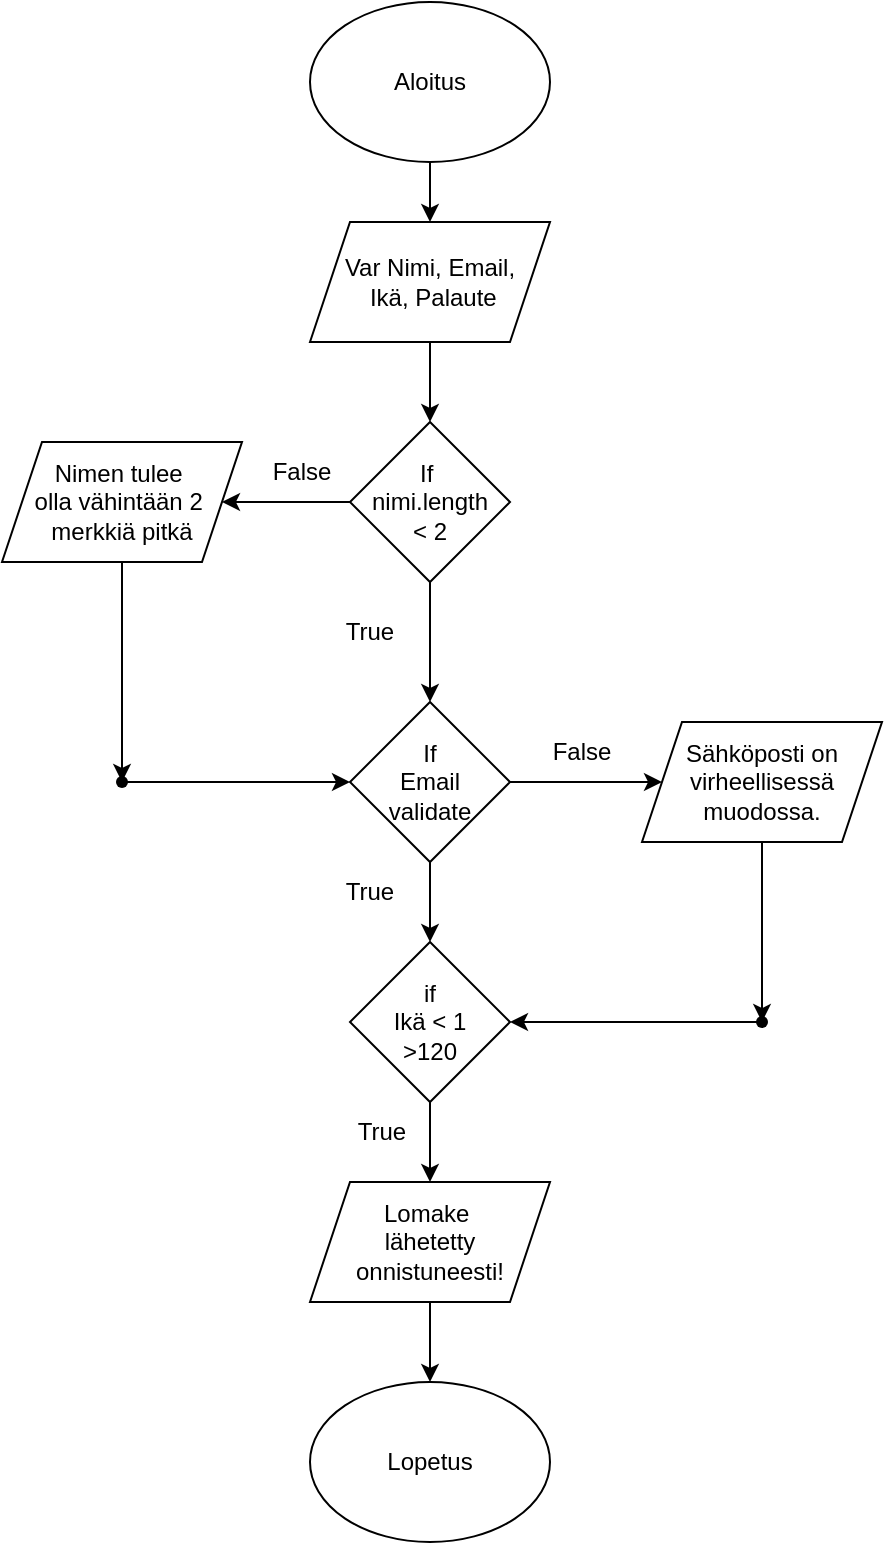 <mxfile version="24.8.4">
  <diagram name="Sivu-1" id="Iji8kA8dZhOldQ0TJbAN">
    <mxGraphModel dx="1226" dy="625" grid="1" gridSize="10" guides="1" tooltips="1" connect="1" arrows="1" fold="1" page="1" pageScale="1" pageWidth="827" pageHeight="1169" math="0" shadow="0">
      <root>
        <mxCell id="0" />
        <mxCell id="1" parent="0" />
        <mxCell id="KMMl5M-J778Q9m0ItKJa-1" value="" style="edgeStyle=orthogonalEdgeStyle;rounded=0;orthogonalLoop=1;jettySize=auto;html=1;" edge="1" parent="1" source="FBcnS01kt6vfJ8CtXOF3-1" target="FBcnS01kt6vfJ8CtXOF3-3">
          <mxGeometry relative="1" as="geometry" />
        </mxCell>
        <mxCell id="FBcnS01kt6vfJ8CtXOF3-1" value="Aloitus" style="ellipse;whiteSpace=wrap;html=1;" parent="1" vertex="1">
          <mxGeometry x="354" y="10" width="120" height="80" as="geometry" />
        </mxCell>
        <mxCell id="FBcnS01kt6vfJ8CtXOF3-2" value="Lopetus" style="ellipse;whiteSpace=wrap;html=1;" parent="1" vertex="1">
          <mxGeometry x="354" y="700" width="120" height="80" as="geometry" />
        </mxCell>
        <mxCell id="KMMl5M-J778Q9m0ItKJa-2" value="" style="edgeStyle=orthogonalEdgeStyle;rounded=0;orthogonalLoop=1;jettySize=auto;html=1;" edge="1" parent="1" source="FBcnS01kt6vfJ8CtXOF3-3" target="FBcnS01kt6vfJ8CtXOF3-10">
          <mxGeometry relative="1" as="geometry" />
        </mxCell>
        <mxCell id="FBcnS01kt6vfJ8CtXOF3-3" value="Var Nimi, Email,&lt;div&gt;&amp;nbsp;Ikä, Palaute&lt;/div&gt;" style="shape=parallelogram;perimeter=parallelogramPerimeter;whiteSpace=wrap;html=1;fixedSize=1;" parent="1" vertex="1">
          <mxGeometry x="354" y="120" width="120" height="60" as="geometry" />
        </mxCell>
        <mxCell id="FBcnS01kt6vfJ8CtXOF3-13" value="" style="edgeStyle=orthogonalEdgeStyle;rounded=0;orthogonalLoop=1;jettySize=auto;html=1;" parent="1" source="FBcnS01kt6vfJ8CtXOF3-10" target="FBcnS01kt6vfJ8CtXOF3-12" edge="1">
          <mxGeometry relative="1" as="geometry" />
        </mxCell>
        <mxCell id="KMMl5M-J778Q9m0ItKJa-6" value="" style="edgeStyle=orthogonalEdgeStyle;rounded=0;orthogonalLoop=1;jettySize=auto;html=1;" edge="1" parent="1" source="FBcnS01kt6vfJ8CtXOF3-10" target="FBcnS01kt6vfJ8CtXOF3-16">
          <mxGeometry relative="1" as="geometry" />
        </mxCell>
        <mxCell id="FBcnS01kt6vfJ8CtXOF3-10" value="If&amp;nbsp;&lt;div&gt;nimi.length&lt;/div&gt;&lt;div&gt;&amp;lt; 2&lt;/div&gt;" style="rhombus;whiteSpace=wrap;html=1;" parent="1" vertex="1">
          <mxGeometry x="374" y="220" width="80" height="80" as="geometry" />
        </mxCell>
        <mxCell id="FBcnS01kt6vfJ8CtXOF3-15" value="" style="edgeStyle=orthogonalEdgeStyle;rounded=0;orthogonalLoop=1;jettySize=auto;html=1;" parent="1" source="FBcnS01kt6vfJ8CtXOF3-12" target="FBcnS01kt6vfJ8CtXOF3-14" edge="1">
          <mxGeometry relative="1" as="geometry" />
        </mxCell>
        <mxCell id="KMMl5M-J778Q9m0ItKJa-4" value="" style="edgeStyle=orthogonalEdgeStyle;rounded=0;orthogonalLoop=1;jettySize=auto;html=1;" edge="1" parent="1" source="FBcnS01kt6vfJ8CtXOF3-12" target="FBcnS01kt6vfJ8CtXOF3-37">
          <mxGeometry relative="1" as="geometry" />
        </mxCell>
        <mxCell id="FBcnS01kt6vfJ8CtXOF3-12" value="If&lt;div&gt;Email&lt;/div&gt;&lt;div&gt;validate&lt;/div&gt;" style="rhombus;whiteSpace=wrap;html=1;" parent="1" vertex="1">
          <mxGeometry x="374" y="360" width="80" height="80" as="geometry" />
        </mxCell>
        <mxCell id="KMMl5M-J778Q9m0ItKJa-14" value="" style="edgeStyle=orthogonalEdgeStyle;rounded=0;orthogonalLoop=1;jettySize=auto;html=1;" edge="1" parent="1" source="FBcnS01kt6vfJ8CtXOF3-14" target="FBcnS01kt6vfJ8CtXOF3-31">
          <mxGeometry relative="1" as="geometry" />
        </mxCell>
        <mxCell id="FBcnS01kt6vfJ8CtXOF3-14" value="if&lt;div&gt;Ikä &amp;lt; 1&lt;/div&gt;&lt;div&gt;&amp;gt;120&lt;/div&gt;" style="rhombus;whiteSpace=wrap;html=1;" parent="1" vertex="1">
          <mxGeometry x="374" y="480" width="80" height="80" as="geometry" />
        </mxCell>
        <mxCell id="KMMl5M-J778Q9m0ItKJa-8" value="" style="edgeStyle=orthogonalEdgeStyle;rounded=0;orthogonalLoop=1;jettySize=auto;html=1;" edge="1" parent="1" source="FBcnS01kt6vfJ8CtXOF3-16" target="KMMl5M-J778Q9m0ItKJa-7">
          <mxGeometry relative="1" as="geometry" />
        </mxCell>
        <mxCell id="FBcnS01kt6vfJ8CtXOF3-16" value="Nimen tulee&amp;nbsp;&lt;div&gt;olla vähintään 2&amp;nbsp;&lt;div&gt;merkkiä pitkä&lt;/div&gt;&lt;/div&gt;" style="shape=parallelogram;perimeter=parallelogramPerimeter;whiteSpace=wrap;html=1;fixedSize=1;" parent="1" vertex="1">
          <mxGeometry x="200" y="230" width="120" height="60" as="geometry" />
        </mxCell>
        <mxCell id="FBcnS01kt6vfJ8CtXOF3-25" value="False" style="text;html=1;align=center;verticalAlign=middle;whiteSpace=wrap;rounded=0;" parent="1" vertex="1">
          <mxGeometry x="320" y="230" width="60" height="30" as="geometry" />
        </mxCell>
        <mxCell id="FBcnS01kt6vfJ8CtXOF3-26" value="True" style="text;html=1;align=center;verticalAlign=middle;whiteSpace=wrap;rounded=0;" parent="1" vertex="1">
          <mxGeometry x="354" y="310" width="60" height="30" as="geometry" />
        </mxCell>
        <mxCell id="FBcnS01kt6vfJ8CtXOF3-27" value="True" style="text;html=1;align=center;verticalAlign=middle;whiteSpace=wrap;rounded=0;" parent="1" vertex="1">
          <mxGeometry x="354" y="440" width="60" height="30" as="geometry" />
        </mxCell>
        <mxCell id="FBcnS01kt6vfJ8CtXOF3-28" value="True" style="text;html=1;align=center;verticalAlign=middle;whiteSpace=wrap;rounded=0;" parent="1" vertex="1">
          <mxGeometry x="360" y="560" width="60" height="30" as="geometry" />
        </mxCell>
        <mxCell id="KMMl5M-J778Q9m0ItKJa-15" value="" style="edgeStyle=orthogonalEdgeStyle;rounded=0;orthogonalLoop=1;jettySize=auto;html=1;" edge="1" parent="1" source="FBcnS01kt6vfJ8CtXOF3-31" target="FBcnS01kt6vfJ8CtXOF3-2">
          <mxGeometry relative="1" as="geometry" />
        </mxCell>
        <mxCell id="FBcnS01kt6vfJ8CtXOF3-31" value="Lomake&amp;nbsp;&lt;div&gt;lähetetty onnistuneesti!&lt;/div&gt;" style="shape=parallelogram;perimeter=parallelogramPerimeter;whiteSpace=wrap;html=1;fixedSize=1;" parent="1" vertex="1">
          <mxGeometry x="354" y="600" width="120" height="60" as="geometry" />
        </mxCell>
        <mxCell id="KMMl5M-J778Q9m0ItKJa-11" value="" style="edgeStyle=orthogonalEdgeStyle;rounded=0;orthogonalLoop=1;jettySize=auto;html=1;" edge="1" parent="1" source="FBcnS01kt6vfJ8CtXOF3-37" target="KMMl5M-J778Q9m0ItKJa-10">
          <mxGeometry relative="1" as="geometry" />
        </mxCell>
        <mxCell id="FBcnS01kt6vfJ8CtXOF3-37" value="Sähköposti on virheellisessä muodossa." style="shape=parallelogram;perimeter=parallelogramPerimeter;whiteSpace=wrap;html=1;fixedSize=1;" parent="1" vertex="1">
          <mxGeometry x="520" y="370" width="120" height="60" as="geometry" />
        </mxCell>
        <mxCell id="FBcnS01kt6vfJ8CtXOF3-42" value="False" style="text;html=1;align=center;verticalAlign=middle;whiteSpace=wrap;rounded=0;" parent="1" vertex="1">
          <mxGeometry x="460" y="370" width="60" height="30" as="geometry" />
        </mxCell>
        <mxCell id="KMMl5M-J778Q9m0ItKJa-9" value="" style="edgeStyle=orthogonalEdgeStyle;rounded=0;orthogonalLoop=1;jettySize=auto;html=1;" edge="1" parent="1" source="KMMl5M-J778Q9m0ItKJa-7" target="FBcnS01kt6vfJ8CtXOF3-12">
          <mxGeometry relative="1" as="geometry" />
        </mxCell>
        <mxCell id="KMMl5M-J778Q9m0ItKJa-7" value="" style="shape=waypoint;sketch=0;size=6;pointerEvents=1;points=[];fillColor=default;resizable=0;rotatable=0;perimeter=centerPerimeter;snapToPoint=1;" vertex="1" parent="1">
          <mxGeometry x="250" y="390" width="20" height="20" as="geometry" />
        </mxCell>
        <mxCell id="KMMl5M-J778Q9m0ItKJa-12" value="" style="edgeStyle=orthogonalEdgeStyle;rounded=0;orthogonalLoop=1;jettySize=auto;html=1;" edge="1" parent="1" source="KMMl5M-J778Q9m0ItKJa-10" target="FBcnS01kt6vfJ8CtXOF3-14">
          <mxGeometry relative="1" as="geometry" />
        </mxCell>
        <mxCell id="KMMl5M-J778Q9m0ItKJa-10" value="" style="shape=waypoint;sketch=0;size=6;pointerEvents=1;points=[];fillColor=default;resizable=0;rotatable=0;perimeter=centerPerimeter;snapToPoint=1;" vertex="1" parent="1">
          <mxGeometry x="570" y="510" width="20" height="20" as="geometry" />
        </mxCell>
        <mxCell id="KMMl5M-J778Q9m0ItKJa-13" style="edgeStyle=orthogonalEdgeStyle;rounded=0;orthogonalLoop=1;jettySize=auto;html=1;exitX=0.5;exitY=1;exitDx=0;exitDy=0;" edge="1" parent="1" source="FBcnS01kt6vfJ8CtXOF3-28" target="FBcnS01kt6vfJ8CtXOF3-28">
          <mxGeometry relative="1" as="geometry" />
        </mxCell>
      </root>
    </mxGraphModel>
  </diagram>
</mxfile>
